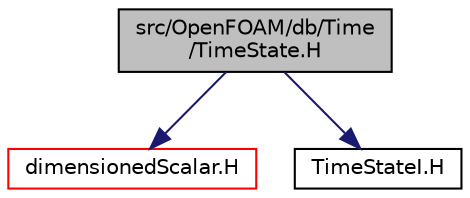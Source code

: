 digraph "src/OpenFOAM/db/Time/TimeState.H"
{
  bgcolor="transparent";
  edge [fontname="Helvetica",fontsize="10",labelfontname="Helvetica",labelfontsize="10"];
  node [fontname="Helvetica",fontsize="10",shape=record];
  Node1 [label="src/OpenFOAM/db/Time\l/TimeState.H",height=0.2,width=0.4,color="black", fillcolor="grey75", style="filled", fontcolor="black"];
  Node1 -> Node2 [color="midnightblue",fontsize="10",style="solid",fontname="Helvetica"];
  Node2 [label="dimensionedScalar.H",height=0.2,width=0.4,color="red",URL="$a08049.html"];
  Node1 -> Node3 [color="midnightblue",fontsize="10",style="solid",fontname="Helvetica"];
  Node3 [label="TimeStateI.H",height=0.2,width=0.4,color="black",URL="$a08045.html"];
}
